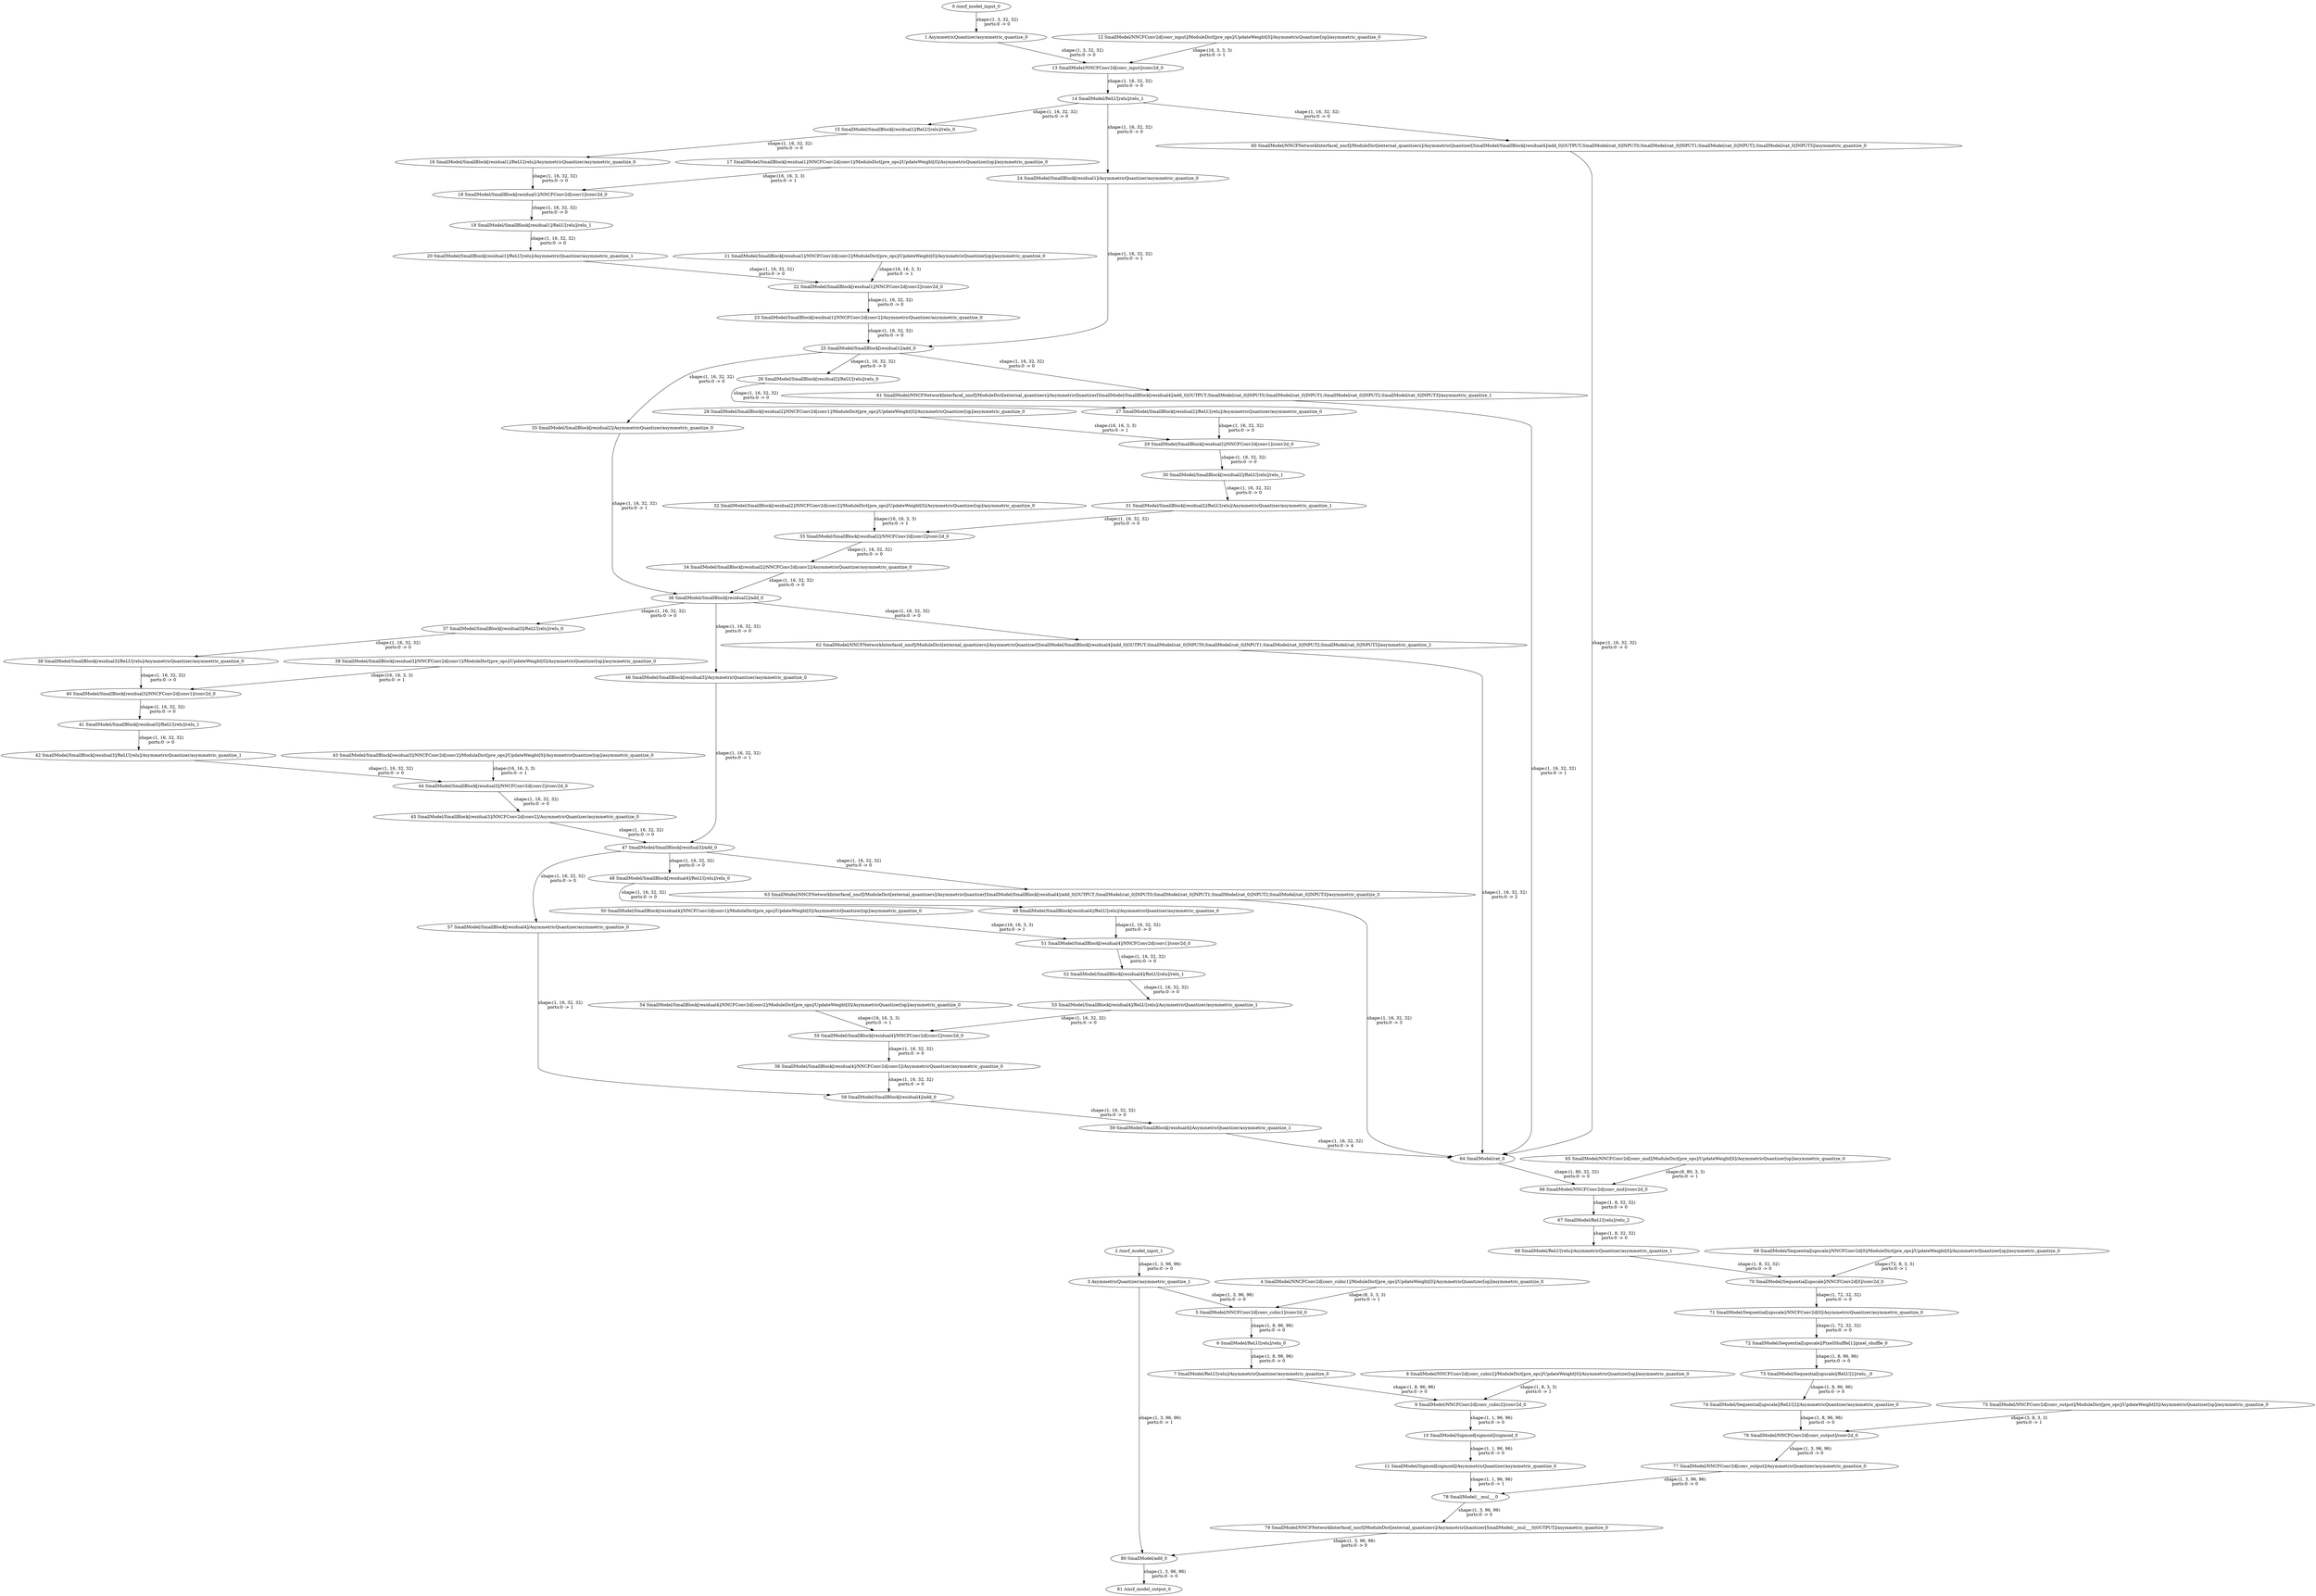 strict digraph  {
"0 /nncf_model_input_0" [id=0, type=nncf_model_input];
"1 AsymmetricQuantizer/asymmetric_quantize_0" [id=1, type=asymmetric_quantize];
"2 /nncf_model_input_1" [id=2, type=nncf_model_input];
"3 AsymmetricQuantizer/asymmetric_quantize_1" [id=3, type=asymmetric_quantize];
"4 SmallModel/NNCFConv2d[conv_cubic1]/ModuleDict[pre_ops]/UpdateWeight[0]/AsymmetricQuantizer[op]/asymmetric_quantize_0" [id=4, type=asymmetric_quantize];
"5 SmallModel/NNCFConv2d[conv_cubic1]/conv2d_0" [id=5, type=conv2d];
"6 SmallModel/ReLU[relu]/relu_0" [id=6, type=relu];
"7 SmallModel/ReLU[relu]/AsymmetricQuantizer/asymmetric_quantize_0" [id=7, type=asymmetric_quantize];
"8 SmallModel/NNCFConv2d[conv_cubic2]/ModuleDict[pre_ops]/UpdateWeight[0]/AsymmetricQuantizer[op]/asymmetric_quantize_0" [id=8, type=asymmetric_quantize];
"9 SmallModel/NNCFConv2d[conv_cubic2]/conv2d_0" [id=9, type=conv2d];
"10 SmallModel/Sigmoid[sigmoid]/sigmoid_0" [id=10, type=sigmoid];
"11 SmallModel/Sigmoid[sigmoid]/AsymmetricQuantizer/asymmetric_quantize_0" [id=11, type=asymmetric_quantize];
"12 SmallModel/NNCFConv2d[conv_input]/ModuleDict[pre_ops]/UpdateWeight[0]/AsymmetricQuantizer[op]/asymmetric_quantize_0" [id=12, type=asymmetric_quantize];
"13 SmallModel/NNCFConv2d[conv_input]/conv2d_0" [id=13, type=conv2d];
"14 SmallModel/ReLU[relu]/relu_1" [id=14, type=relu];
"15 SmallModel/SmallBlock[residual1]/ReLU[relu]/relu_0" [id=15, type=relu];
"16 SmallModel/SmallBlock[residual1]/ReLU[relu]/AsymmetricQuantizer/asymmetric_quantize_0" [id=16, type=asymmetric_quantize];
"17 SmallModel/SmallBlock[residual1]/NNCFConv2d[conv1]/ModuleDict[pre_ops]/UpdateWeight[0]/AsymmetricQuantizer[op]/asymmetric_quantize_0" [id=17, type=asymmetric_quantize];
"18 SmallModel/SmallBlock[residual1]/NNCFConv2d[conv1]/conv2d_0" [id=18, type=conv2d];
"19 SmallModel/SmallBlock[residual1]/ReLU[relu]/relu_1" [id=19, type=relu];
"20 SmallModel/SmallBlock[residual1]/ReLU[relu]/AsymmetricQuantizer/asymmetric_quantize_1" [id=20, type=asymmetric_quantize];
"21 SmallModel/SmallBlock[residual1]/NNCFConv2d[conv2]/ModuleDict[pre_ops]/UpdateWeight[0]/AsymmetricQuantizer[op]/asymmetric_quantize_0" [id=21, type=asymmetric_quantize];
"22 SmallModel/SmallBlock[residual1]/NNCFConv2d[conv2]/conv2d_0" [id=22, type=conv2d];
"23 SmallModel/SmallBlock[residual1]/NNCFConv2d[conv2]/AsymmetricQuantizer/asymmetric_quantize_0" [id=23, type=asymmetric_quantize];
"24 SmallModel/SmallBlock[residual1]/AsymmetricQuantizer/asymmetric_quantize_0" [id=24, type=asymmetric_quantize];
"25 SmallModel/SmallBlock[residual1]/add_0" [id=25, type=add];
"26 SmallModel/SmallBlock[residual2]/ReLU[relu]/relu_0" [id=26, type=relu];
"27 SmallModel/SmallBlock[residual2]/ReLU[relu]/AsymmetricQuantizer/asymmetric_quantize_0" [id=27, type=asymmetric_quantize];
"28 SmallModel/SmallBlock[residual2]/NNCFConv2d[conv1]/ModuleDict[pre_ops]/UpdateWeight[0]/AsymmetricQuantizer[op]/asymmetric_quantize_0" [id=28, type=asymmetric_quantize];
"29 SmallModel/SmallBlock[residual2]/NNCFConv2d[conv1]/conv2d_0" [id=29, type=conv2d];
"30 SmallModel/SmallBlock[residual2]/ReLU[relu]/relu_1" [id=30, type=relu];
"31 SmallModel/SmallBlock[residual2]/ReLU[relu]/AsymmetricQuantizer/asymmetric_quantize_1" [id=31, type=asymmetric_quantize];
"32 SmallModel/SmallBlock[residual2]/NNCFConv2d[conv2]/ModuleDict[pre_ops]/UpdateWeight[0]/AsymmetricQuantizer[op]/asymmetric_quantize_0" [id=32, type=asymmetric_quantize];
"33 SmallModel/SmallBlock[residual2]/NNCFConv2d[conv2]/conv2d_0" [id=33, type=conv2d];
"34 SmallModel/SmallBlock[residual2]/NNCFConv2d[conv2]/AsymmetricQuantizer/asymmetric_quantize_0" [id=34, type=asymmetric_quantize];
"35 SmallModel/SmallBlock[residual2]/AsymmetricQuantizer/asymmetric_quantize_0" [id=35, type=asymmetric_quantize];
"36 SmallModel/SmallBlock[residual2]/add_0" [id=36, type=add];
"37 SmallModel/SmallBlock[residual3]/ReLU[relu]/relu_0" [id=37, type=relu];
"38 SmallModel/SmallBlock[residual3]/ReLU[relu]/AsymmetricQuantizer/asymmetric_quantize_0" [id=38, type=asymmetric_quantize];
"39 SmallModel/SmallBlock[residual3]/NNCFConv2d[conv1]/ModuleDict[pre_ops]/UpdateWeight[0]/AsymmetricQuantizer[op]/asymmetric_quantize_0" [id=39, type=asymmetric_quantize];
"40 SmallModel/SmallBlock[residual3]/NNCFConv2d[conv1]/conv2d_0" [id=40, type=conv2d];
"41 SmallModel/SmallBlock[residual3]/ReLU[relu]/relu_1" [id=41, type=relu];
"42 SmallModel/SmallBlock[residual3]/ReLU[relu]/AsymmetricQuantizer/asymmetric_quantize_1" [id=42, type=asymmetric_quantize];
"43 SmallModel/SmallBlock[residual3]/NNCFConv2d[conv2]/ModuleDict[pre_ops]/UpdateWeight[0]/AsymmetricQuantizer[op]/asymmetric_quantize_0" [id=43, type=asymmetric_quantize];
"44 SmallModel/SmallBlock[residual3]/NNCFConv2d[conv2]/conv2d_0" [id=44, type=conv2d];
"45 SmallModel/SmallBlock[residual3]/NNCFConv2d[conv2]/AsymmetricQuantizer/asymmetric_quantize_0" [id=45, type=asymmetric_quantize];
"46 SmallModel/SmallBlock[residual3]/AsymmetricQuantizer/asymmetric_quantize_0" [id=46, type=asymmetric_quantize];
"47 SmallModel/SmallBlock[residual3]/add_0" [id=47, type=add];
"48 SmallModel/SmallBlock[residual4]/ReLU[relu]/relu_0" [id=48, type=relu];
"49 SmallModel/SmallBlock[residual4]/ReLU[relu]/AsymmetricQuantizer/asymmetric_quantize_0" [id=49, type=asymmetric_quantize];
"50 SmallModel/SmallBlock[residual4]/NNCFConv2d[conv1]/ModuleDict[pre_ops]/UpdateWeight[0]/AsymmetricQuantizer[op]/asymmetric_quantize_0" [id=50, type=asymmetric_quantize];
"51 SmallModel/SmallBlock[residual4]/NNCFConv2d[conv1]/conv2d_0" [id=51, type=conv2d];
"52 SmallModel/SmallBlock[residual4]/ReLU[relu]/relu_1" [id=52, type=relu];
"53 SmallModel/SmallBlock[residual4]/ReLU[relu]/AsymmetricQuantizer/asymmetric_quantize_1" [id=53, type=asymmetric_quantize];
"54 SmallModel/SmallBlock[residual4]/NNCFConv2d[conv2]/ModuleDict[pre_ops]/UpdateWeight[0]/AsymmetricQuantizer[op]/asymmetric_quantize_0" [id=54, type=asymmetric_quantize];
"55 SmallModel/SmallBlock[residual4]/NNCFConv2d[conv2]/conv2d_0" [id=55, type=conv2d];
"56 SmallModel/SmallBlock[residual4]/NNCFConv2d[conv2]/AsymmetricQuantizer/asymmetric_quantize_0" [id=56, type=asymmetric_quantize];
"57 SmallModel/SmallBlock[residual4]/AsymmetricQuantizer/asymmetric_quantize_0" [id=57, type=asymmetric_quantize];
"58 SmallModel/SmallBlock[residual4]/add_0" [id=58, type=add];
"59 SmallModel/SmallBlock[residual4]/AsymmetricQuantizer/asymmetric_quantize_1" [id=59, type=asymmetric_quantize];
"60 SmallModel/NNCFNetworkInterface[_nncf]/ModuleDict[external_quantizers]/AsymmetricQuantizer[SmallModel/SmallBlock[residual4]/add_0|OUTPUT;SmallModel/cat_0|INPUT0;SmallModel/cat_0|INPUT1;SmallModel/cat_0|INPUT2;SmallModel/cat_0|INPUT3]/asymmetric_quantize_0" [id=60, type=asymmetric_quantize];
"61 SmallModel/NNCFNetworkInterface[_nncf]/ModuleDict[external_quantizers]/AsymmetricQuantizer[SmallModel/SmallBlock[residual4]/add_0|OUTPUT;SmallModel/cat_0|INPUT0;SmallModel/cat_0|INPUT1;SmallModel/cat_0|INPUT2;SmallModel/cat_0|INPUT3]/asymmetric_quantize_1" [id=61, type=asymmetric_quantize];
"62 SmallModel/NNCFNetworkInterface[_nncf]/ModuleDict[external_quantizers]/AsymmetricQuantizer[SmallModel/SmallBlock[residual4]/add_0|OUTPUT;SmallModel/cat_0|INPUT0;SmallModel/cat_0|INPUT1;SmallModel/cat_0|INPUT2;SmallModel/cat_0|INPUT3]/asymmetric_quantize_2" [id=62, type=asymmetric_quantize];
"63 SmallModel/NNCFNetworkInterface[_nncf]/ModuleDict[external_quantizers]/AsymmetricQuantizer[SmallModel/SmallBlock[residual4]/add_0|OUTPUT;SmallModel/cat_0|INPUT0;SmallModel/cat_0|INPUT1;SmallModel/cat_0|INPUT2;SmallModel/cat_0|INPUT3]/asymmetric_quantize_3" [id=63, type=asymmetric_quantize];
"64 SmallModel/cat_0" [id=64, type=cat];
"65 SmallModel/NNCFConv2d[conv_mid]/ModuleDict[pre_ops]/UpdateWeight[0]/AsymmetricQuantizer[op]/asymmetric_quantize_0" [id=65, type=asymmetric_quantize];
"66 SmallModel/NNCFConv2d[conv_mid]/conv2d_0" [id=66, type=conv2d];
"67 SmallModel/ReLU[relu]/relu_2" [id=67, type=relu];
"68 SmallModel/ReLU[relu]/AsymmetricQuantizer/asymmetric_quantize_1" [id=68, type=asymmetric_quantize];
"69 SmallModel/Sequential[upscale]/NNCFConv2d[0]/ModuleDict[pre_ops]/UpdateWeight[0]/AsymmetricQuantizer[op]/asymmetric_quantize_0" [id=69, type=asymmetric_quantize];
"70 SmallModel/Sequential[upscale]/NNCFConv2d[0]/conv2d_0" [id=70, type=conv2d];
"71 SmallModel/Sequential[upscale]/NNCFConv2d[0]/AsymmetricQuantizer/asymmetric_quantize_0" [id=71, type=asymmetric_quantize];
"72 SmallModel/Sequential[upscale]/PixelShuffle[1]/pixel_shuffle_0" [id=72, type=pixel_shuffle];
"73 SmallModel/Sequential[upscale]/ReLU[2]/relu__0" [id=73, type=relu_];
"74 SmallModel/Sequential[upscale]/ReLU[2]/AsymmetricQuantizer/asymmetric_quantize_0" [id=74, type=asymmetric_quantize];
"75 SmallModel/NNCFConv2d[conv_output]/ModuleDict[pre_ops]/UpdateWeight[0]/AsymmetricQuantizer[op]/asymmetric_quantize_0" [id=75, type=asymmetric_quantize];
"76 SmallModel/NNCFConv2d[conv_output]/conv2d_0" [id=76, type=conv2d];
"77 SmallModel/NNCFConv2d[conv_output]/AsymmetricQuantizer/asymmetric_quantize_0" [id=77, type=asymmetric_quantize];
"78 SmallModel/__mul___0" [id=78, type=__mul__];
"79 SmallModel/NNCFNetworkInterface[_nncf]/ModuleDict[external_quantizers]/AsymmetricQuantizer[SmallModel/__mul___0|OUTPUT]/asymmetric_quantize_0" [id=79, type=asymmetric_quantize];
"80 SmallModel/add_0" [id=80, type=add];
"81 /nncf_model_output_0" [id=81, type=nncf_model_output];
"0 /nncf_model_input_0" -> "1 AsymmetricQuantizer/asymmetric_quantize_0"  [label="shape:(1, 3, 32, 32)\nports:0 -> 0", style=solid];
"1 AsymmetricQuantizer/asymmetric_quantize_0" -> "13 SmallModel/NNCFConv2d[conv_input]/conv2d_0"  [label="shape:(1, 3, 32, 32)\nports:0 -> 0", style=solid];
"2 /nncf_model_input_1" -> "3 AsymmetricQuantizer/asymmetric_quantize_1"  [label="shape:(1, 3, 96, 96)\nports:0 -> 0", style=solid];
"3 AsymmetricQuantizer/asymmetric_quantize_1" -> "5 SmallModel/NNCFConv2d[conv_cubic1]/conv2d_0"  [label="shape:(1, 3, 96, 96)\nports:0 -> 0", style=solid];
"3 AsymmetricQuantizer/asymmetric_quantize_1" -> "80 SmallModel/add_0"  [label="shape:(1, 3, 96, 96)\nports:0 -> 1", style=solid];
"4 SmallModel/NNCFConv2d[conv_cubic1]/ModuleDict[pre_ops]/UpdateWeight[0]/AsymmetricQuantizer[op]/asymmetric_quantize_0" -> "5 SmallModel/NNCFConv2d[conv_cubic1]/conv2d_0"  [label="shape:(8, 3, 3, 3)\nports:0 -> 1", style=solid];
"5 SmallModel/NNCFConv2d[conv_cubic1]/conv2d_0" -> "6 SmallModel/ReLU[relu]/relu_0"  [label="shape:(1, 8, 96, 96)\nports:0 -> 0", style=solid];
"6 SmallModel/ReLU[relu]/relu_0" -> "7 SmallModel/ReLU[relu]/AsymmetricQuantizer/asymmetric_quantize_0"  [label="shape:(1, 8, 96, 96)\nports:0 -> 0", style=solid];
"7 SmallModel/ReLU[relu]/AsymmetricQuantizer/asymmetric_quantize_0" -> "9 SmallModel/NNCFConv2d[conv_cubic2]/conv2d_0"  [label="shape:(1, 8, 96, 96)\nports:0 -> 0", style=solid];
"8 SmallModel/NNCFConv2d[conv_cubic2]/ModuleDict[pre_ops]/UpdateWeight[0]/AsymmetricQuantizer[op]/asymmetric_quantize_0" -> "9 SmallModel/NNCFConv2d[conv_cubic2]/conv2d_0"  [label="shape:(1, 8, 3, 3)\nports:0 -> 1", style=solid];
"9 SmallModel/NNCFConv2d[conv_cubic2]/conv2d_0" -> "10 SmallModel/Sigmoid[sigmoid]/sigmoid_0"  [label="shape:(1, 1, 96, 96)\nports:0 -> 0", style=solid];
"10 SmallModel/Sigmoid[sigmoid]/sigmoid_0" -> "11 SmallModel/Sigmoid[sigmoid]/AsymmetricQuantizer/asymmetric_quantize_0"  [label="shape:(1, 1, 96, 96)\nports:0 -> 0", style=solid];
"11 SmallModel/Sigmoid[sigmoid]/AsymmetricQuantizer/asymmetric_quantize_0" -> "78 SmallModel/__mul___0"  [label="shape:(1, 1, 96, 96)\nports:0 -> 1", style=solid];
"12 SmallModel/NNCFConv2d[conv_input]/ModuleDict[pre_ops]/UpdateWeight[0]/AsymmetricQuantizer[op]/asymmetric_quantize_0" -> "13 SmallModel/NNCFConv2d[conv_input]/conv2d_0"  [label="shape:(16, 3, 3, 3)\nports:0 -> 1", style=solid];
"13 SmallModel/NNCFConv2d[conv_input]/conv2d_0" -> "14 SmallModel/ReLU[relu]/relu_1"  [label="shape:(1, 16, 32, 32)\nports:0 -> 0", style=solid];
"14 SmallModel/ReLU[relu]/relu_1" -> "15 SmallModel/SmallBlock[residual1]/ReLU[relu]/relu_0"  [label="shape:(1, 16, 32, 32)\nports:0 -> 0", style=solid];
"14 SmallModel/ReLU[relu]/relu_1" -> "24 SmallModel/SmallBlock[residual1]/AsymmetricQuantizer/asymmetric_quantize_0"  [label="shape:(1, 16, 32, 32)\nports:0 -> 0", style=solid];
"14 SmallModel/ReLU[relu]/relu_1" -> "60 SmallModel/NNCFNetworkInterface[_nncf]/ModuleDict[external_quantizers]/AsymmetricQuantizer[SmallModel/SmallBlock[residual4]/add_0|OUTPUT;SmallModel/cat_0|INPUT0;SmallModel/cat_0|INPUT1;SmallModel/cat_0|INPUT2;SmallModel/cat_0|INPUT3]/asymmetric_quantize_0"  [label="shape:(1, 16, 32, 32)\nports:0 -> 0", style=solid];
"15 SmallModel/SmallBlock[residual1]/ReLU[relu]/relu_0" -> "16 SmallModel/SmallBlock[residual1]/ReLU[relu]/AsymmetricQuantizer/asymmetric_quantize_0"  [label="shape:(1, 16, 32, 32)\nports:0 -> 0", style=solid];
"16 SmallModel/SmallBlock[residual1]/ReLU[relu]/AsymmetricQuantizer/asymmetric_quantize_0" -> "18 SmallModel/SmallBlock[residual1]/NNCFConv2d[conv1]/conv2d_0"  [label="shape:(1, 16, 32, 32)\nports:0 -> 0", style=solid];
"17 SmallModel/SmallBlock[residual1]/NNCFConv2d[conv1]/ModuleDict[pre_ops]/UpdateWeight[0]/AsymmetricQuantizer[op]/asymmetric_quantize_0" -> "18 SmallModel/SmallBlock[residual1]/NNCFConv2d[conv1]/conv2d_0"  [label="shape:(16, 16, 3, 3)\nports:0 -> 1", style=solid];
"18 SmallModel/SmallBlock[residual1]/NNCFConv2d[conv1]/conv2d_0" -> "19 SmallModel/SmallBlock[residual1]/ReLU[relu]/relu_1"  [label="shape:(1, 16, 32, 32)\nports:0 -> 0", style=solid];
"19 SmallModel/SmallBlock[residual1]/ReLU[relu]/relu_1" -> "20 SmallModel/SmallBlock[residual1]/ReLU[relu]/AsymmetricQuantizer/asymmetric_quantize_1"  [label="shape:(1, 16, 32, 32)\nports:0 -> 0", style=solid];
"20 SmallModel/SmallBlock[residual1]/ReLU[relu]/AsymmetricQuantizer/asymmetric_quantize_1" -> "22 SmallModel/SmallBlock[residual1]/NNCFConv2d[conv2]/conv2d_0"  [label="shape:(1, 16, 32, 32)\nports:0 -> 0", style=solid];
"21 SmallModel/SmallBlock[residual1]/NNCFConv2d[conv2]/ModuleDict[pre_ops]/UpdateWeight[0]/AsymmetricQuantizer[op]/asymmetric_quantize_0" -> "22 SmallModel/SmallBlock[residual1]/NNCFConv2d[conv2]/conv2d_0"  [label="shape:(16, 16, 3, 3)\nports:0 -> 1", style=solid];
"22 SmallModel/SmallBlock[residual1]/NNCFConv2d[conv2]/conv2d_0" -> "23 SmallModel/SmallBlock[residual1]/NNCFConv2d[conv2]/AsymmetricQuantizer/asymmetric_quantize_0"  [label="shape:(1, 16, 32, 32)\nports:0 -> 0", style=solid];
"23 SmallModel/SmallBlock[residual1]/NNCFConv2d[conv2]/AsymmetricQuantizer/asymmetric_quantize_0" -> "25 SmallModel/SmallBlock[residual1]/add_0"  [label="shape:(1, 16, 32, 32)\nports:0 -> 0", style=solid];
"24 SmallModel/SmallBlock[residual1]/AsymmetricQuantizer/asymmetric_quantize_0" -> "25 SmallModel/SmallBlock[residual1]/add_0"  [label="shape:(1, 16, 32, 32)\nports:0 -> 1", style=solid];
"25 SmallModel/SmallBlock[residual1]/add_0" -> "26 SmallModel/SmallBlock[residual2]/ReLU[relu]/relu_0"  [label="shape:(1, 16, 32, 32)\nports:0 -> 0", style=solid];
"25 SmallModel/SmallBlock[residual1]/add_0" -> "35 SmallModel/SmallBlock[residual2]/AsymmetricQuantizer/asymmetric_quantize_0"  [label="shape:(1, 16, 32, 32)\nports:0 -> 0", style=solid];
"25 SmallModel/SmallBlock[residual1]/add_0" -> "61 SmallModel/NNCFNetworkInterface[_nncf]/ModuleDict[external_quantizers]/AsymmetricQuantizer[SmallModel/SmallBlock[residual4]/add_0|OUTPUT;SmallModel/cat_0|INPUT0;SmallModel/cat_0|INPUT1;SmallModel/cat_0|INPUT2;SmallModel/cat_0|INPUT3]/asymmetric_quantize_1"  [label="shape:(1, 16, 32, 32)\nports:0 -> 0", style=solid];
"26 SmallModel/SmallBlock[residual2]/ReLU[relu]/relu_0" -> "27 SmallModel/SmallBlock[residual2]/ReLU[relu]/AsymmetricQuantizer/asymmetric_quantize_0"  [label="shape:(1, 16, 32, 32)\nports:0 -> 0", style=solid];
"27 SmallModel/SmallBlock[residual2]/ReLU[relu]/AsymmetricQuantizer/asymmetric_quantize_0" -> "29 SmallModel/SmallBlock[residual2]/NNCFConv2d[conv1]/conv2d_0"  [label="shape:(1, 16, 32, 32)\nports:0 -> 0", style=solid];
"28 SmallModel/SmallBlock[residual2]/NNCFConv2d[conv1]/ModuleDict[pre_ops]/UpdateWeight[0]/AsymmetricQuantizer[op]/asymmetric_quantize_0" -> "29 SmallModel/SmallBlock[residual2]/NNCFConv2d[conv1]/conv2d_0"  [label="shape:(16, 16, 3, 3)\nports:0 -> 1", style=solid];
"29 SmallModel/SmallBlock[residual2]/NNCFConv2d[conv1]/conv2d_0" -> "30 SmallModel/SmallBlock[residual2]/ReLU[relu]/relu_1"  [label="shape:(1, 16, 32, 32)\nports:0 -> 0", style=solid];
"30 SmallModel/SmallBlock[residual2]/ReLU[relu]/relu_1" -> "31 SmallModel/SmallBlock[residual2]/ReLU[relu]/AsymmetricQuantizer/asymmetric_quantize_1"  [label="shape:(1, 16, 32, 32)\nports:0 -> 0", style=solid];
"31 SmallModel/SmallBlock[residual2]/ReLU[relu]/AsymmetricQuantizer/asymmetric_quantize_1" -> "33 SmallModel/SmallBlock[residual2]/NNCFConv2d[conv2]/conv2d_0"  [label="shape:(1, 16, 32, 32)\nports:0 -> 0", style=solid];
"32 SmallModel/SmallBlock[residual2]/NNCFConv2d[conv2]/ModuleDict[pre_ops]/UpdateWeight[0]/AsymmetricQuantizer[op]/asymmetric_quantize_0" -> "33 SmallModel/SmallBlock[residual2]/NNCFConv2d[conv2]/conv2d_0"  [label="shape:(16, 16, 3, 3)\nports:0 -> 1", style=solid];
"33 SmallModel/SmallBlock[residual2]/NNCFConv2d[conv2]/conv2d_0" -> "34 SmallModel/SmallBlock[residual2]/NNCFConv2d[conv2]/AsymmetricQuantizer/asymmetric_quantize_0"  [label="shape:(1, 16, 32, 32)\nports:0 -> 0", style=solid];
"34 SmallModel/SmallBlock[residual2]/NNCFConv2d[conv2]/AsymmetricQuantizer/asymmetric_quantize_0" -> "36 SmallModel/SmallBlock[residual2]/add_0"  [label="shape:(1, 16, 32, 32)\nports:0 -> 0", style=solid];
"35 SmallModel/SmallBlock[residual2]/AsymmetricQuantizer/asymmetric_quantize_0" -> "36 SmallModel/SmallBlock[residual2]/add_0"  [label="shape:(1, 16, 32, 32)\nports:0 -> 1", style=solid];
"36 SmallModel/SmallBlock[residual2]/add_0" -> "37 SmallModel/SmallBlock[residual3]/ReLU[relu]/relu_0"  [label="shape:(1, 16, 32, 32)\nports:0 -> 0", style=solid];
"36 SmallModel/SmallBlock[residual2]/add_0" -> "46 SmallModel/SmallBlock[residual3]/AsymmetricQuantizer/asymmetric_quantize_0"  [label="shape:(1, 16, 32, 32)\nports:0 -> 0", style=solid];
"36 SmallModel/SmallBlock[residual2]/add_0" -> "62 SmallModel/NNCFNetworkInterface[_nncf]/ModuleDict[external_quantizers]/AsymmetricQuantizer[SmallModel/SmallBlock[residual4]/add_0|OUTPUT;SmallModel/cat_0|INPUT0;SmallModel/cat_0|INPUT1;SmallModel/cat_0|INPUT2;SmallModel/cat_0|INPUT3]/asymmetric_quantize_2"  [label="shape:(1, 16, 32, 32)\nports:0 -> 0", style=solid];
"37 SmallModel/SmallBlock[residual3]/ReLU[relu]/relu_0" -> "38 SmallModel/SmallBlock[residual3]/ReLU[relu]/AsymmetricQuantizer/asymmetric_quantize_0"  [label="shape:(1, 16, 32, 32)\nports:0 -> 0", style=solid];
"38 SmallModel/SmallBlock[residual3]/ReLU[relu]/AsymmetricQuantizer/asymmetric_quantize_0" -> "40 SmallModel/SmallBlock[residual3]/NNCFConv2d[conv1]/conv2d_0"  [label="shape:(1, 16, 32, 32)\nports:0 -> 0", style=solid];
"39 SmallModel/SmallBlock[residual3]/NNCFConv2d[conv1]/ModuleDict[pre_ops]/UpdateWeight[0]/AsymmetricQuantizer[op]/asymmetric_quantize_0" -> "40 SmallModel/SmallBlock[residual3]/NNCFConv2d[conv1]/conv2d_0"  [label="shape:(16, 16, 3, 3)\nports:0 -> 1", style=solid];
"40 SmallModel/SmallBlock[residual3]/NNCFConv2d[conv1]/conv2d_0" -> "41 SmallModel/SmallBlock[residual3]/ReLU[relu]/relu_1"  [label="shape:(1, 16, 32, 32)\nports:0 -> 0", style=solid];
"41 SmallModel/SmallBlock[residual3]/ReLU[relu]/relu_1" -> "42 SmallModel/SmallBlock[residual3]/ReLU[relu]/AsymmetricQuantizer/asymmetric_quantize_1"  [label="shape:(1, 16, 32, 32)\nports:0 -> 0", style=solid];
"42 SmallModel/SmallBlock[residual3]/ReLU[relu]/AsymmetricQuantizer/asymmetric_quantize_1" -> "44 SmallModel/SmallBlock[residual3]/NNCFConv2d[conv2]/conv2d_0"  [label="shape:(1, 16, 32, 32)\nports:0 -> 0", style=solid];
"43 SmallModel/SmallBlock[residual3]/NNCFConv2d[conv2]/ModuleDict[pre_ops]/UpdateWeight[0]/AsymmetricQuantizer[op]/asymmetric_quantize_0" -> "44 SmallModel/SmallBlock[residual3]/NNCFConv2d[conv2]/conv2d_0"  [label="shape:(16, 16, 3, 3)\nports:0 -> 1", style=solid];
"44 SmallModel/SmallBlock[residual3]/NNCFConv2d[conv2]/conv2d_0" -> "45 SmallModel/SmallBlock[residual3]/NNCFConv2d[conv2]/AsymmetricQuantizer/asymmetric_quantize_0"  [label="shape:(1, 16, 32, 32)\nports:0 -> 0", style=solid];
"45 SmallModel/SmallBlock[residual3]/NNCFConv2d[conv2]/AsymmetricQuantizer/asymmetric_quantize_0" -> "47 SmallModel/SmallBlock[residual3]/add_0"  [label="shape:(1, 16, 32, 32)\nports:0 -> 0", style=solid];
"46 SmallModel/SmallBlock[residual3]/AsymmetricQuantizer/asymmetric_quantize_0" -> "47 SmallModel/SmallBlock[residual3]/add_0"  [label="shape:(1, 16, 32, 32)\nports:0 -> 1", style=solid];
"47 SmallModel/SmallBlock[residual3]/add_0" -> "48 SmallModel/SmallBlock[residual4]/ReLU[relu]/relu_0"  [label="shape:(1, 16, 32, 32)\nports:0 -> 0", style=solid];
"47 SmallModel/SmallBlock[residual3]/add_0" -> "57 SmallModel/SmallBlock[residual4]/AsymmetricQuantizer/asymmetric_quantize_0"  [label="shape:(1, 16, 32, 32)\nports:0 -> 0", style=solid];
"47 SmallModel/SmallBlock[residual3]/add_0" -> "63 SmallModel/NNCFNetworkInterface[_nncf]/ModuleDict[external_quantizers]/AsymmetricQuantizer[SmallModel/SmallBlock[residual4]/add_0|OUTPUT;SmallModel/cat_0|INPUT0;SmallModel/cat_0|INPUT1;SmallModel/cat_0|INPUT2;SmallModel/cat_0|INPUT3]/asymmetric_quantize_3"  [label="shape:(1, 16, 32, 32)\nports:0 -> 0", style=solid];
"48 SmallModel/SmallBlock[residual4]/ReLU[relu]/relu_0" -> "49 SmallModel/SmallBlock[residual4]/ReLU[relu]/AsymmetricQuantizer/asymmetric_quantize_0"  [label="shape:(1, 16, 32, 32)\nports:0 -> 0", style=solid];
"49 SmallModel/SmallBlock[residual4]/ReLU[relu]/AsymmetricQuantizer/asymmetric_quantize_0" -> "51 SmallModel/SmallBlock[residual4]/NNCFConv2d[conv1]/conv2d_0"  [label="shape:(1, 16, 32, 32)\nports:0 -> 0", style=solid];
"50 SmallModel/SmallBlock[residual4]/NNCFConv2d[conv1]/ModuleDict[pre_ops]/UpdateWeight[0]/AsymmetricQuantizer[op]/asymmetric_quantize_0" -> "51 SmallModel/SmallBlock[residual4]/NNCFConv2d[conv1]/conv2d_0"  [label="shape:(16, 16, 3, 3)\nports:0 -> 1", style=solid];
"51 SmallModel/SmallBlock[residual4]/NNCFConv2d[conv1]/conv2d_0" -> "52 SmallModel/SmallBlock[residual4]/ReLU[relu]/relu_1"  [label="shape:(1, 16, 32, 32)\nports:0 -> 0", style=solid];
"52 SmallModel/SmallBlock[residual4]/ReLU[relu]/relu_1" -> "53 SmallModel/SmallBlock[residual4]/ReLU[relu]/AsymmetricQuantizer/asymmetric_quantize_1"  [label="shape:(1, 16, 32, 32)\nports:0 -> 0", style=solid];
"53 SmallModel/SmallBlock[residual4]/ReLU[relu]/AsymmetricQuantizer/asymmetric_quantize_1" -> "55 SmallModel/SmallBlock[residual4]/NNCFConv2d[conv2]/conv2d_0"  [label="shape:(1, 16, 32, 32)\nports:0 -> 0", style=solid];
"54 SmallModel/SmallBlock[residual4]/NNCFConv2d[conv2]/ModuleDict[pre_ops]/UpdateWeight[0]/AsymmetricQuantizer[op]/asymmetric_quantize_0" -> "55 SmallModel/SmallBlock[residual4]/NNCFConv2d[conv2]/conv2d_0"  [label="shape:(16, 16, 3, 3)\nports:0 -> 1", style=solid];
"55 SmallModel/SmallBlock[residual4]/NNCFConv2d[conv2]/conv2d_0" -> "56 SmallModel/SmallBlock[residual4]/NNCFConv2d[conv2]/AsymmetricQuantizer/asymmetric_quantize_0"  [label="shape:(1, 16, 32, 32)\nports:0 -> 0", style=solid];
"56 SmallModel/SmallBlock[residual4]/NNCFConv2d[conv2]/AsymmetricQuantizer/asymmetric_quantize_0" -> "58 SmallModel/SmallBlock[residual4]/add_0"  [label="shape:(1, 16, 32, 32)\nports:0 -> 0", style=solid];
"57 SmallModel/SmallBlock[residual4]/AsymmetricQuantizer/asymmetric_quantize_0" -> "58 SmallModel/SmallBlock[residual4]/add_0"  [label="shape:(1, 16, 32, 32)\nports:0 -> 1", style=solid];
"58 SmallModel/SmallBlock[residual4]/add_0" -> "59 SmallModel/SmallBlock[residual4]/AsymmetricQuantizer/asymmetric_quantize_1"  [label="shape:(1, 16, 32, 32)\nports:0 -> 0", style=solid];
"59 SmallModel/SmallBlock[residual4]/AsymmetricQuantizer/asymmetric_quantize_1" -> "64 SmallModel/cat_0"  [label="shape:(1, 16, 32, 32)\nports:0 -> 4", style=solid];
"60 SmallModel/NNCFNetworkInterface[_nncf]/ModuleDict[external_quantizers]/AsymmetricQuantizer[SmallModel/SmallBlock[residual4]/add_0|OUTPUT;SmallModel/cat_0|INPUT0;SmallModel/cat_0|INPUT1;SmallModel/cat_0|INPUT2;SmallModel/cat_0|INPUT3]/asymmetric_quantize_0" -> "64 SmallModel/cat_0"  [label="shape:(1, 16, 32, 32)\nports:0 -> 0", style=solid];
"61 SmallModel/NNCFNetworkInterface[_nncf]/ModuleDict[external_quantizers]/AsymmetricQuantizer[SmallModel/SmallBlock[residual4]/add_0|OUTPUT;SmallModel/cat_0|INPUT0;SmallModel/cat_0|INPUT1;SmallModel/cat_0|INPUT2;SmallModel/cat_0|INPUT3]/asymmetric_quantize_1" -> "64 SmallModel/cat_0"  [label="shape:(1, 16, 32, 32)\nports:0 -> 1", style=solid];
"62 SmallModel/NNCFNetworkInterface[_nncf]/ModuleDict[external_quantizers]/AsymmetricQuantizer[SmallModel/SmallBlock[residual4]/add_0|OUTPUT;SmallModel/cat_0|INPUT0;SmallModel/cat_0|INPUT1;SmallModel/cat_0|INPUT2;SmallModel/cat_0|INPUT3]/asymmetric_quantize_2" -> "64 SmallModel/cat_0"  [label="shape:(1, 16, 32, 32)\nports:0 -> 2", style=solid];
"63 SmallModel/NNCFNetworkInterface[_nncf]/ModuleDict[external_quantizers]/AsymmetricQuantizer[SmallModel/SmallBlock[residual4]/add_0|OUTPUT;SmallModel/cat_0|INPUT0;SmallModel/cat_0|INPUT1;SmallModel/cat_0|INPUT2;SmallModel/cat_0|INPUT3]/asymmetric_quantize_3" -> "64 SmallModel/cat_0"  [label="shape:(1, 16, 32, 32)\nports:0 -> 3", style=solid];
"64 SmallModel/cat_0" -> "66 SmallModel/NNCFConv2d[conv_mid]/conv2d_0"  [label="shape:(1, 80, 32, 32)\nports:0 -> 0", style=solid];
"65 SmallModel/NNCFConv2d[conv_mid]/ModuleDict[pre_ops]/UpdateWeight[0]/AsymmetricQuantizer[op]/asymmetric_quantize_0" -> "66 SmallModel/NNCFConv2d[conv_mid]/conv2d_0"  [label="shape:(8, 80, 3, 3)\nports:0 -> 1", style=solid];
"66 SmallModel/NNCFConv2d[conv_mid]/conv2d_0" -> "67 SmallModel/ReLU[relu]/relu_2"  [label="shape:(1, 8, 32, 32)\nports:0 -> 0", style=solid];
"67 SmallModel/ReLU[relu]/relu_2" -> "68 SmallModel/ReLU[relu]/AsymmetricQuantizer/asymmetric_quantize_1"  [label="shape:(1, 8, 32, 32)\nports:0 -> 0", style=solid];
"68 SmallModel/ReLU[relu]/AsymmetricQuantizer/asymmetric_quantize_1" -> "70 SmallModel/Sequential[upscale]/NNCFConv2d[0]/conv2d_0"  [label="shape:(1, 8, 32, 32)\nports:0 -> 0", style=solid];
"69 SmallModel/Sequential[upscale]/NNCFConv2d[0]/ModuleDict[pre_ops]/UpdateWeight[0]/AsymmetricQuantizer[op]/asymmetric_quantize_0" -> "70 SmallModel/Sequential[upscale]/NNCFConv2d[0]/conv2d_0"  [label="shape:(72, 8, 3, 3)\nports:0 -> 1", style=solid];
"70 SmallModel/Sequential[upscale]/NNCFConv2d[0]/conv2d_0" -> "71 SmallModel/Sequential[upscale]/NNCFConv2d[0]/AsymmetricQuantizer/asymmetric_quantize_0"  [label="shape:(1, 72, 32, 32)\nports:0 -> 0", style=solid];
"71 SmallModel/Sequential[upscale]/NNCFConv2d[0]/AsymmetricQuantizer/asymmetric_quantize_0" -> "72 SmallModel/Sequential[upscale]/PixelShuffle[1]/pixel_shuffle_0"  [label="shape:(1, 72, 32, 32)\nports:0 -> 0", style=solid];
"72 SmallModel/Sequential[upscale]/PixelShuffle[1]/pixel_shuffle_0" -> "73 SmallModel/Sequential[upscale]/ReLU[2]/relu__0"  [label="shape:(1, 8, 96, 96)\nports:0 -> 0", style=solid];
"73 SmallModel/Sequential[upscale]/ReLU[2]/relu__0" -> "74 SmallModel/Sequential[upscale]/ReLU[2]/AsymmetricQuantizer/asymmetric_quantize_0"  [label="shape:(1, 8, 96, 96)\nports:0 -> 0", style=solid];
"74 SmallModel/Sequential[upscale]/ReLU[2]/AsymmetricQuantizer/asymmetric_quantize_0" -> "76 SmallModel/NNCFConv2d[conv_output]/conv2d_0"  [label="shape:(1, 8, 96, 96)\nports:0 -> 0", style=solid];
"75 SmallModel/NNCFConv2d[conv_output]/ModuleDict[pre_ops]/UpdateWeight[0]/AsymmetricQuantizer[op]/asymmetric_quantize_0" -> "76 SmallModel/NNCFConv2d[conv_output]/conv2d_0"  [label="shape:(3, 8, 3, 3)\nports:0 -> 1", style=solid];
"76 SmallModel/NNCFConv2d[conv_output]/conv2d_0" -> "77 SmallModel/NNCFConv2d[conv_output]/AsymmetricQuantizer/asymmetric_quantize_0"  [label="shape:(1, 3, 96, 96)\nports:0 -> 0", style=solid];
"77 SmallModel/NNCFConv2d[conv_output]/AsymmetricQuantizer/asymmetric_quantize_0" -> "78 SmallModel/__mul___0"  [label="shape:(1, 3, 96, 96)\nports:0 -> 0", style=solid];
"78 SmallModel/__mul___0" -> "79 SmallModel/NNCFNetworkInterface[_nncf]/ModuleDict[external_quantizers]/AsymmetricQuantizer[SmallModel/__mul___0|OUTPUT]/asymmetric_quantize_0"  [label="shape:(1, 3, 96, 96)\nports:0 -> 0", style=solid];
"79 SmallModel/NNCFNetworkInterface[_nncf]/ModuleDict[external_quantizers]/AsymmetricQuantizer[SmallModel/__mul___0|OUTPUT]/asymmetric_quantize_0" -> "80 SmallModel/add_0"  [label="shape:(1, 3, 96, 96)\nports:0 -> 0", style=solid];
"80 SmallModel/add_0" -> "81 /nncf_model_output_0"  [label="shape:(1, 3, 96, 96)\nports:0 -> 0", style=solid];
}
